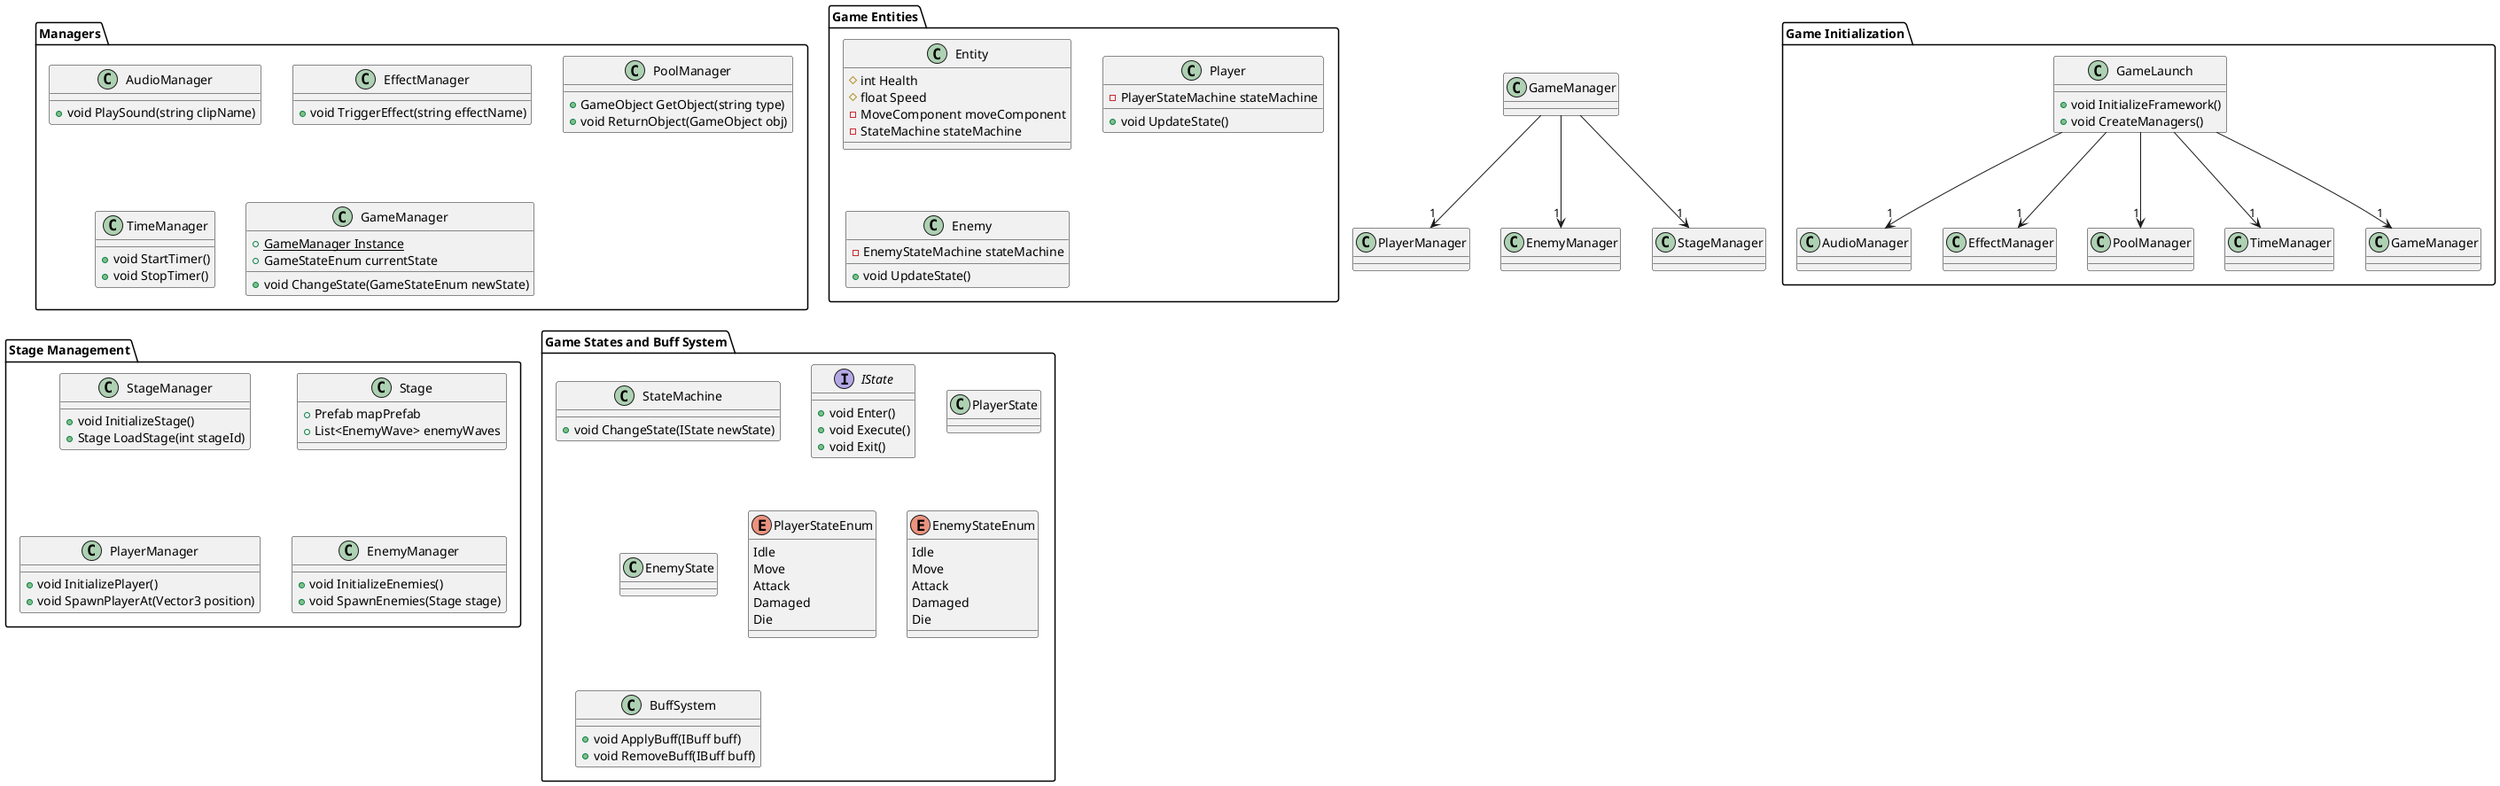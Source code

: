 @startuml EnhancedVerticalGameArchitecture
top to bottom direction

package "Game Initialization" {
    class GameLaunch {
        +void InitializeFramework()
        +void CreateManagers()
    }

    GameLaunch --> "1" AudioManager
    GameLaunch --> "1" EffectManager
    GameLaunch --> "1" PoolManager
    GameLaunch --> "1" TimeManager
    GameLaunch --> "1" GameManager
}

package "Managers" {
    class AudioManager {
        +void PlaySound(string clipName)
    }

    class EffectManager {
        +void TriggerEffect(string effectName)
    }

    class PoolManager {
        +GameObject GetObject(string type)
        +void ReturnObject(GameObject obj)
    }

    class TimeManager {
        +void StartTimer()
        +void StopTimer()
    }

    class GameManager {
        {static} +GameManager Instance
        +GameStateEnum currentState
        +void ChangeState(GameStateEnum newState)
    }
}

package "Game Entities" {
    class Entity {
        #int Health
        #float Speed
        -MoveComponent moveComponent
        -StateMachine stateMachine
    }

    class Player {
        -PlayerStateMachine stateMachine
        +void UpdateState()
    }

    class Enemy {
        -EnemyStateMachine stateMachine
        +void UpdateState()
    }
}

GameManager --> "1" PlayerManager
GameManager --> "1" EnemyManager
GameManager --> "1" StageManager

package "Stage Management" {
    class StageManager {
        +void InitializeStage()
        +Stage LoadStage(int stageId)
    }

    class Stage {
        +Prefab mapPrefab
        +List<EnemyWave> enemyWaves
    }

    class PlayerManager {
        +void InitializePlayer()
        +void SpawnPlayerAt(Vector3 position)
    }

    class EnemyManager {
        +void InitializeEnemies()
        +void SpawnEnemies(Stage stage)
    }
}

package "Game States and Buff System" {
    ' ステートマシンとステート
    class StateMachine {
        +void ChangeState(IState newState)
    }

    interface IState {
        +void Enter()
        +void Execute()
        +void Exit()
    }

    class PlayerState {
    }

    class EnemyState {
    }

    enum PlayerStateEnum {
        Idle
        Move
        Attack
        Damaged
        Die
    }

    enum EnemyStateEnum {
        Idle
        Move
        Attack
        Damaged
        Die
    }

    ' バフシステム
    class BuffSystem {
        +void ApplyBuff(IBuff buff)
        +void RemoveBuff(IBuff buff)
    }
}

@enduml
